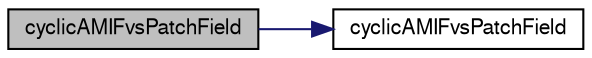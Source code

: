 digraph "cyclicAMIFvsPatchField"
{
  bgcolor="transparent";
  edge [fontname="FreeSans",fontsize="10",labelfontname="FreeSans",labelfontsize="10"];
  node [fontname="FreeSans",fontsize="10",shape=record];
  rankdir="LR";
  Node104 [label="cyclicAMIFvsPatchField",height=0.2,width=0.4,color="black", fillcolor="grey75", style="filled", fontcolor="black"];
  Node104 -> Node105 [color="midnightblue",fontsize="10",style="solid",fontname="FreeSans"];
  Node105 [label="cyclicAMIFvsPatchField",height=0.2,width=0.4,color="black",URL="$a22390.html#a04b44b60dd136e272c3b0fbc107ebaa3",tooltip="Construct from patch and internal field. "];
}
